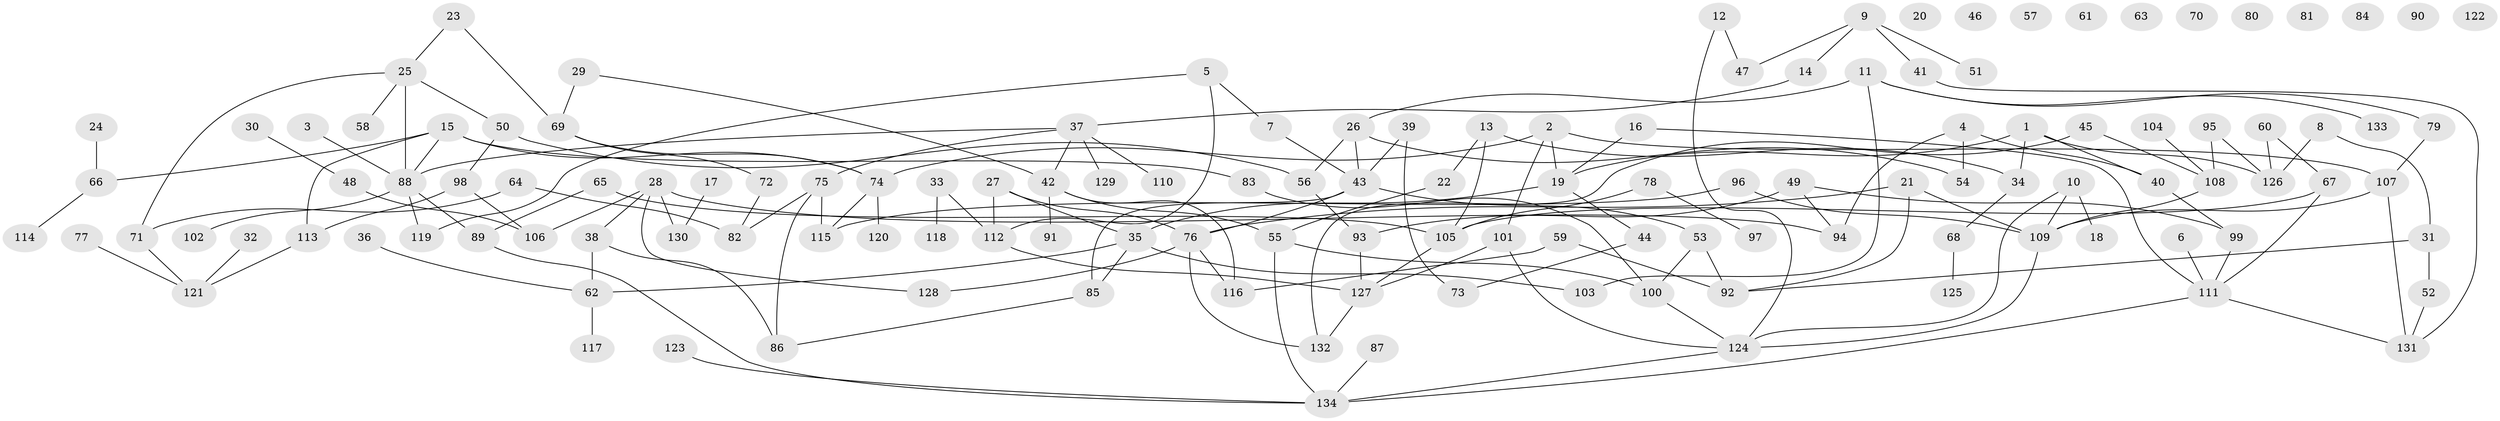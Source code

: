 // coarse degree distribution, {5: 0.05263157894736842, 15: 0.017543859649122806, 6: 0.15789473684210525, 3: 0.05263157894736842, 8: 0.017543859649122806, 1: 0.24561403508771928, 2: 0.10526315789473684, 9: 0.017543859649122806, 7: 0.10526315789473684, 0: 0.19298245614035087, 4: 0.03508771929824561}
// Generated by graph-tools (version 1.1) at 2025/16/03/04/25 18:16:42]
// undirected, 134 vertices, 173 edges
graph export_dot {
graph [start="1"]
  node [color=gray90,style=filled];
  1;
  2;
  3;
  4;
  5;
  6;
  7;
  8;
  9;
  10;
  11;
  12;
  13;
  14;
  15;
  16;
  17;
  18;
  19;
  20;
  21;
  22;
  23;
  24;
  25;
  26;
  27;
  28;
  29;
  30;
  31;
  32;
  33;
  34;
  35;
  36;
  37;
  38;
  39;
  40;
  41;
  42;
  43;
  44;
  45;
  46;
  47;
  48;
  49;
  50;
  51;
  52;
  53;
  54;
  55;
  56;
  57;
  58;
  59;
  60;
  61;
  62;
  63;
  64;
  65;
  66;
  67;
  68;
  69;
  70;
  71;
  72;
  73;
  74;
  75;
  76;
  77;
  78;
  79;
  80;
  81;
  82;
  83;
  84;
  85;
  86;
  87;
  88;
  89;
  90;
  91;
  92;
  93;
  94;
  95;
  96;
  97;
  98;
  99;
  100;
  101;
  102;
  103;
  104;
  105;
  106;
  107;
  108;
  109;
  110;
  111;
  112;
  113;
  114;
  115;
  116;
  117;
  118;
  119;
  120;
  121;
  122;
  123;
  124;
  125;
  126;
  127;
  128;
  129;
  130;
  131;
  132;
  133;
  134;
  1 -- 19;
  1 -- 34;
  1 -- 40;
  1 -- 126;
  2 -- 19;
  2 -- 74;
  2 -- 101;
  2 -- 107;
  3 -- 88;
  4 -- 40;
  4 -- 54;
  4 -- 94;
  5 -- 7;
  5 -- 112;
  5 -- 119;
  6 -- 111;
  7 -- 43;
  8 -- 31;
  8 -- 126;
  9 -- 14;
  9 -- 41;
  9 -- 47;
  9 -- 51;
  10 -- 18;
  10 -- 109;
  10 -- 124;
  11 -- 26;
  11 -- 79;
  11 -- 103;
  11 -- 133;
  12 -- 47;
  12 -- 124;
  13 -- 22;
  13 -- 34;
  13 -- 105;
  14 -- 37;
  15 -- 66;
  15 -- 74;
  15 -- 83;
  15 -- 88;
  15 -- 113;
  16 -- 19;
  16 -- 111;
  17 -- 130;
  19 -- 35;
  19 -- 44;
  21 -- 76;
  21 -- 92;
  21 -- 109;
  22 -- 55;
  23 -- 25;
  23 -- 69;
  24 -- 66;
  25 -- 50;
  25 -- 58;
  25 -- 71;
  25 -- 88;
  26 -- 43;
  26 -- 54;
  26 -- 56;
  27 -- 35;
  27 -- 76;
  27 -- 112;
  28 -- 38;
  28 -- 94;
  28 -- 106;
  28 -- 128;
  28 -- 130;
  29 -- 42;
  29 -- 69;
  30 -- 48;
  31 -- 52;
  31 -- 92;
  32 -- 121;
  33 -- 112;
  33 -- 118;
  34 -- 68;
  35 -- 62;
  35 -- 85;
  35 -- 103;
  36 -- 62;
  37 -- 42;
  37 -- 75;
  37 -- 88;
  37 -- 110;
  37 -- 129;
  38 -- 62;
  38 -- 86;
  39 -- 43;
  39 -- 73;
  40 -- 99;
  41 -- 131;
  42 -- 55;
  42 -- 91;
  42 -- 116;
  43 -- 53;
  43 -- 76;
  43 -- 85;
  44 -- 73;
  45 -- 108;
  45 -- 132;
  48 -- 106;
  49 -- 93;
  49 -- 94;
  49 -- 99;
  50 -- 56;
  50 -- 98;
  52 -- 131;
  53 -- 92;
  53 -- 100;
  55 -- 100;
  55 -- 134;
  56 -- 93;
  59 -- 92;
  59 -- 116;
  60 -- 67;
  60 -- 126;
  62 -- 117;
  64 -- 71;
  64 -- 82;
  65 -- 89;
  65 -- 105;
  66 -- 114;
  67 -- 105;
  67 -- 111;
  68 -- 125;
  69 -- 72;
  69 -- 74;
  71 -- 121;
  72 -- 82;
  74 -- 115;
  74 -- 120;
  75 -- 82;
  75 -- 86;
  75 -- 115;
  76 -- 116;
  76 -- 128;
  76 -- 132;
  77 -- 121;
  78 -- 97;
  78 -- 105;
  79 -- 107;
  83 -- 100;
  85 -- 86;
  87 -- 134;
  88 -- 89;
  88 -- 102;
  88 -- 119;
  89 -- 134;
  93 -- 127;
  95 -- 108;
  95 -- 126;
  96 -- 109;
  96 -- 115;
  98 -- 106;
  98 -- 113;
  99 -- 111;
  100 -- 124;
  101 -- 124;
  101 -- 127;
  104 -- 108;
  105 -- 127;
  107 -- 109;
  107 -- 131;
  108 -- 109;
  109 -- 124;
  111 -- 131;
  111 -- 134;
  112 -- 127;
  113 -- 121;
  123 -- 134;
  124 -- 134;
  127 -- 132;
}
